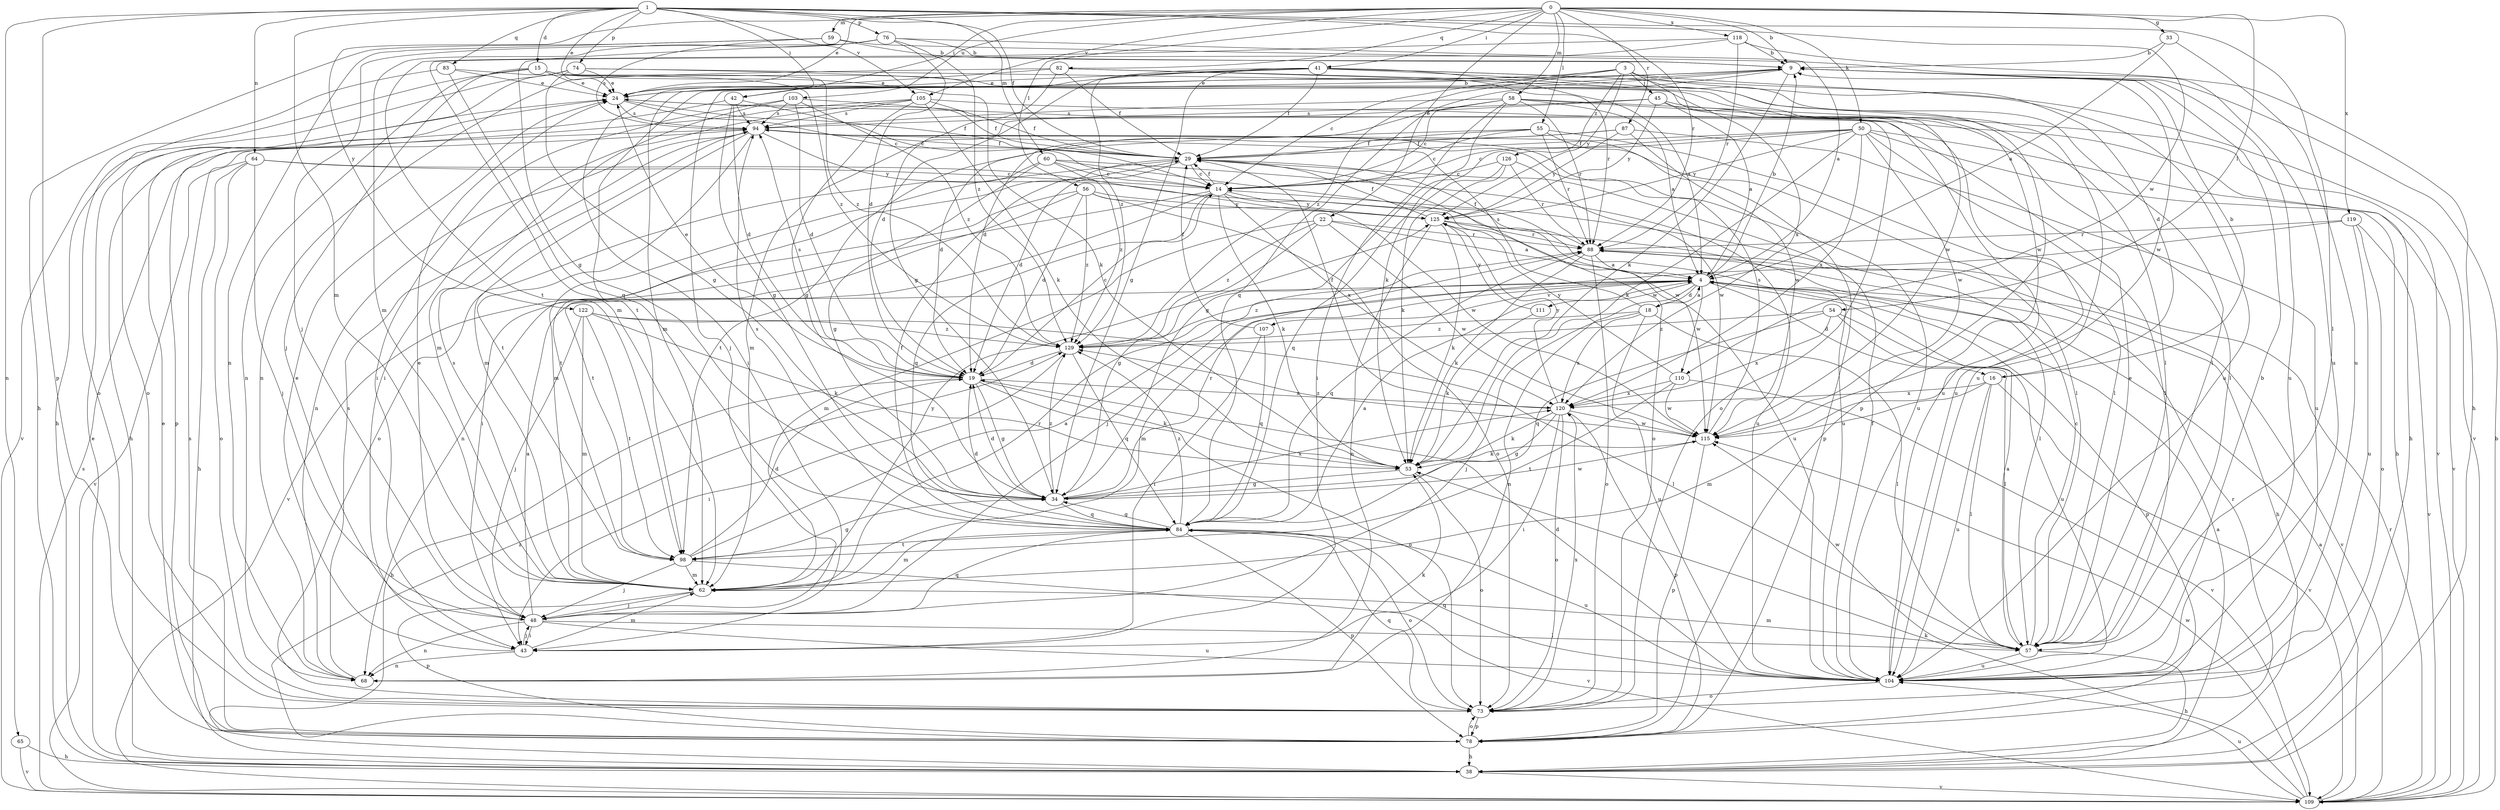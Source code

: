 strict digraph  {
0;
1;
3;
4;
9;
14;
15;
16;
18;
19;
22;
24;
29;
33;
34;
38;
41;
42;
43;
45;
48;
50;
53;
54;
55;
56;
57;
58;
59;
60;
62;
64;
65;
68;
73;
74;
76;
78;
82;
83;
84;
87;
88;
94;
98;
103;
104;
105;
107;
109;
110;
111;
115;
118;
119;
120;
122;
125;
126;
129;
0 -> 9  [label=b];
0 -> 22  [label=e];
0 -> 24  [label=e];
0 -> 33  [label=g];
0 -> 41  [label=i];
0 -> 42  [label=i];
0 -> 50  [label=k];
0 -> 54  [label=l];
0 -> 55  [label=l];
0 -> 56  [label=l];
0 -> 58  [label=m];
0 -> 59  [label=m];
0 -> 82  [label=q];
0 -> 87  [label=r];
0 -> 103  [label=u];
0 -> 105  [label=v];
0 -> 118  [label=x];
0 -> 119  [label=x];
0 -> 122  [label=y];
1 -> 15  [label=d];
1 -> 24  [label=e];
1 -> 29  [label=f];
1 -> 42  [label=i];
1 -> 57  [label=l];
1 -> 60  [label=m];
1 -> 62  [label=m];
1 -> 64  [label=n];
1 -> 65  [label=n];
1 -> 74  [label=p];
1 -> 76  [label=p];
1 -> 78  [label=p];
1 -> 83  [label=q];
1 -> 88  [label=r];
1 -> 105  [label=v];
1 -> 110  [label=w];
3 -> 14  [label=c];
3 -> 16  [label=d];
3 -> 45  [label=j];
3 -> 62  [label=m];
3 -> 104  [label=u];
3 -> 120  [label=x];
3 -> 125  [label=y];
3 -> 126  [label=z];
3 -> 129  [label=z];
4 -> 9  [label=b];
4 -> 16  [label=d];
4 -> 18  [label=d];
4 -> 62  [label=m];
4 -> 68  [label=n];
4 -> 78  [label=p];
4 -> 107  [label=v];
4 -> 109  [label=v];
4 -> 110  [label=w];
4 -> 111  [label=w];
4 -> 129  [label=z];
9 -> 24  [label=e];
9 -> 48  [label=j];
9 -> 53  [label=k];
9 -> 84  [label=q];
9 -> 98  [label=t];
9 -> 104  [label=u];
9 -> 115  [label=w];
14 -> 29  [label=f];
14 -> 53  [label=k];
14 -> 68  [label=n];
14 -> 84  [label=q];
14 -> 104  [label=u];
14 -> 109  [label=v];
14 -> 120  [label=x];
14 -> 125  [label=y];
15 -> 24  [label=e];
15 -> 48  [label=j];
15 -> 53  [label=k];
15 -> 68  [label=n];
15 -> 109  [label=v];
15 -> 115  [label=w];
15 -> 129  [label=z];
16 -> 9  [label=b];
16 -> 57  [label=l];
16 -> 62  [label=m];
16 -> 104  [label=u];
16 -> 109  [label=v];
16 -> 120  [label=x];
18 -> 4  [label=a];
18 -> 48  [label=j];
18 -> 57  [label=l];
18 -> 94  [label=s];
18 -> 104  [label=u];
18 -> 120  [label=x];
18 -> 129  [label=z];
19 -> 14  [label=c];
19 -> 24  [label=e];
19 -> 34  [label=g];
19 -> 38  [label=h];
19 -> 53  [label=k];
19 -> 73  [label=o];
19 -> 94  [label=s];
19 -> 120  [label=x];
22 -> 4  [label=a];
22 -> 34  [label=g];
22 -> 62  [label=m];
22 -> 88  [label=r];
22 -> 115  [label=w];
22 -> 129  [label=z];
24 -> 9  [label=b];
24 -> 14  [label=c];
24 -> 29  [label=f];
24 -> 73  [label=o];
24 -> 94  [label=s];
29 -> 14  [label=c];
29 -> 19  [label=d];
29 -> 62  [label=m];
29 -> 73  [label=o];
29 -> 98  [label=t];
33 -> 4  [label=a];
33 -> 9  [label=b];
33 -> 104  [label=u];
34 -> 19  [label=d];
34 -> 84  [label=q];
34 -> 88  [label=r];
34 -> 115  [label=w];
34 -> 120  [label=x];
34 -> 129  [label=z];
38 -> 4  [label=a];
38 -> 24  [label=e];
38 -> 109  [label=v];
41 -> 4  [label=a];
41 -> 19  [label=d];
41 -> 24  [label=e];
41 -> 29  [label=f];
41 -> 34  [label=g];
41 -> 43  [label=i];
41 -> 57  [label=l];
41 -> 78  [label=p];
41 -> 109  [label=v];
41 -> 129  [label=z];
42 -> 14  [label=c];
42 -> 19  [label=d];
42 -> 34  [label=g];
42 -> 38  [label=h];
42 -> 94  [label=s];
43 -> 24  [label=e];
43 -> 48  [label=j];
43 -> 62  [label=m];
43 -> 68  [label=n];
45 -> 4  [label=a];
45 -> 57  [label=l];
45 -> 62  [label=m];
45 -> 94  [label=s];
45 -> 104  [label=u];
45 -> 125  [label=y];
48 -> 4  [label=a];
48 -> 24  [label=e];
48 -> 43  [label=i];
48 -> 57  [label=l];
48 -> 68  [label=n];
48 -> 84  [label=q];
48 -> 104  [label=u];
50 -> 14  [label=c];
50 -> 29  [label=f];
50 -> 34  [label=g];
50 -> 38  [label=h];
50 -> 53  [label=k];
50 -> 57  [label=l];
50 -> 109  [label=v];
50 -> 115  [label=w];
50 -> 120  [label=x];
50 -> 125  [label=y];
53 -> 34  [label=g];
53 -> 73  [label=o];
54 -> 57  [label=l];
54 -> 84  [label=q];
54 -> 104  [label=u];
54 -> 120  [label=x];
54 -> 129  [label=z];
55 -> 14  [label=c];
55 -> 19  [label=d];
55 -> 29  [label=f];
55 -> 57  [label=l];
55 -> 78  [label=p];
55 -> 88  [label=r];
56 -> 19  [label=d];
56 -> 43  [label=i];
56 -> 73  [label=o];
56 -> 98  [label=t];
56 -> 115  [label=w];
56 -> 125  [label=y];
56 -> 129  [label=z];
57 -> 4  [label=a];
57 -> 14  [label=c];
57 -> 24  [label=e];
57 -> 38  [label=h];
57 -> 62  [label=m];
57 -> 104  [label=u];
57 -> 115  [label=w];
58 -> 4  [label=a];
58 -> 14  [label=c];
58 -> 19  [label=d];
58 -> 38  [label=h];
58 -> 43  [label=i];
58 -> 53  [label=k];
58 -> 88  [label=r];
58 -> 94  [label=s];
58 -> 109  [label=v];
59 -> 9  [label=b];
59 -> 38  [label=h];
59 -> 68  [label=n];
59 -> 94  [label=s];
59 -> 104  [label=u];
60 -> 14  [label=c];
60 -> 34  [label=g];
60 -> 73  [label=o];
60 -> 104  [label=u];
60 -> 115  [label=w];
60 -> 129  [label=z];
62 -> 48  [label=j];
62 -> 78  [label=p];
62 -> 88  [label=r];
62 -> 94  [label=s];
62 -> 125  [label=y];
64 -> 14  [label=c];
64 -> 38  [label=h];
64 -> 48  [label=j];
64 -> 73  [label=o];
64 -> 104  [label=u];
64 -> 109  [label=v];
65 -> 38  [label=h];
65 -> 109  [label=v];
68 -> 53  [label=k];
68 -> 94  [label=s];
73 -> 78  [label=p];
73 -> 84  [label=q];
73 -> 120  [label=x];
74 -> 24  [label=e];
74 -> 34  [label=g];
74 -> 38  [label=h];
74 -> 57  [label=l];
74 -> 73  [label=o];
74 -> 115  [label=w];
76 -> 4  [label=a];
76 -> 9  [label=b];
76 -> 19  [label=d];
76 -> 34  [label=g];
76 -> 48  [label=j];
76 -> 62  [label=m];
76 -> 129  [label=z];
78 -> 24  [label=e];
78 -> 38  [label=h];
78 -> 73  [label=o];
78 -> 88  [label=r];
78 -> 94  [label=s];
78 -> 129  [label=z];
82 -> 24  [label=e];
82 -> 29  [label=f];
82 -> 34  [label=g];
82 -> 68  [label=n];
82 -> 88  [label=r];
82 -> 104  [label=u];
83 -> 24  [label=e];
83 -> 73  [label=o];
83 -> 84  [label=q];
83 -> 129  [label=z];
84 -> 4  [label=a];
84 -> 19  [label=d];
84 -> 29  [label=f];
84 -> 34  [label=g];
84 -> 62  [label=m];
84 -> 73  [label=o];
84 -> 78  [label=p];
84 -> 94  [label=s];
84 -> 98  [label=t];
84 -> 104  [label=u];
84 -> 129  [label=z];
87 -> 29  [label=f];
87 -> 98  [label=t];
87 -> 104  [label=u];
87 -> 115  [label=w];
87 -> 125  [label=y];
88 -> 4  [label=a];
88 -> 29  [label=f];
88 -> 38  [label=h];
88 -> 53  [label=k];
88 -> 73  [label=o];
88 -> 84  [label=q];
94 -> 29  [label=f];
94 -> 57  [label=l];
94 -> 62  [label=m];
94 -> 68  [label=n];
94 -> 98  [label=t];
94 -> 104  [label=u];
94 -> 125  [label=y];
98 -> 4  [label=a];
98 -> 19  [label=d];
98 -> 34  [label=g];
98 -> 48  [label=j];
98 -> 62  [label=m];
98 -> 109  [label=v];
103 -> 19  [label=d];
103 -> 29  [label=f];
103 -> 43  [label=i];
103 -> 62  [label=m];
103 -> 94  [label=s];
103 -> 129  [label=z];
104 -> 9  [label=b];
104 -> 19  [label=d];
104 -> 29  [label=f];
104 -> 73  [label=o];
104 -> 84  [label=q];
105 -> 29  [label=f];
105 -> 34  [label=g];
105 -> 43  [label=i];
105 -> 53  [label=k];
105 -> 78  [label=p];
105 -> 94  [label=s];
105 -> 104  [label=u];
107 -> 29  [label=f];
107 -> 43  [label=i];
107 -> 84  [label=q];
109 -> 4  [label=a];
109 -> 9  [label=b];
109 -> 53  [label=k];
109 -> 88  [label=r];
109 -> 94  [label=s];
109 -> 104  [label=u];
109 -> 115  [label=w];
110 -> 98  [label=t];
110 -> 109  [label=v];
110 -> 115  [label=w];
110 -> 120  [label=x];
110 -> 125  [label=y];
111 -> 53  [label=k];
111 -> 125  [label=y];
115 -> 53  [label=k];
115 -> 78  [label=p];
115 -> 94  [label=s];
115 -> 129  [label=z];
118 -> 9  [label=b];
118 -> 38  [label=h];
118 -> 62  [label=m];
118 -> 88  [label=r];
118 -> 98  [label=t];
119 -> 48  [label=j];
119 -> 73  [label=o];
119 -> 88  [label=r];
119 -> 104  [label=u];
119 -> 109  [label=v];
120 -> 29  [label=f];
120 -> 34  [label=g];
120 -> 43  [label=i];
120 -> 53  [label=k];
120 -> 73  [label=o];
120 -> 78  [label=p];
120 -> 115  [label=w];
120 -> 125  [label=y];
122 -> 48  [label=j];
122 -> 53  [label=k];
122 -> 57  [label=l];
122 -> 62  [label=m];
122 -> 98  [label=t];
122 -> 129  [label=z];
125 -> 29  [label=f];
125 -> 53  [label=k];
125 -> 57  [label=l];
125 -> 68  [label=n];
125 -> 88  [label=r];
126 -> 14  [label=c];
126 -> 53  [label=k];
126 -> 84  [label=q];
126 -> 88  [label=r];
126 -> 115  [label=w];
129 -> 19  [label=d];
129 -> 43  [label=i];
129 -> 84  [label=q];
}
